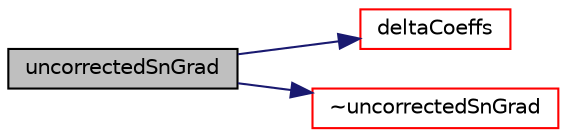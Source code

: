digraph "uncorrectedSnGrad"
{
  bgcolor="transparent";
  edge [fontname="Helvetica",fontsize="10",labelfontname="Helvetica",labelfontsize="10"];
  node [fontname="Helvetica",fontsize="10",shape=record];
  rankdir="LR";
  Node1 [label="uncorrectedSnGrad",height=0.2,width=0.4,color="black", fillcolor="grey75", style="filled", fontcolor="black"];
  Node1 -> Node2 [color="midnightblue",fontsize="10",style="solid",fontname="Helvetica"];
  Node2 [label="deltaCoeffs",height=0.2,width=0.4,color="red",URL="$a02844.html#a5770fb49eaa93c2e54fc2848d6f7a5b1",tooltip="Return the interpolation weighting factors for the given field. "];
  Node1 -> Node3 [color="midnightblue",fontsize="10",style="solid",fontname="Helvetica"];
  Node3 [label="~uncorrectedSnGrad",height=0.2,width=0.4,color="red",URL="$a02844.html#af38c27e2f84753e53a1f0b7b1bf5506d",tooltip="Destructor. "];
}
